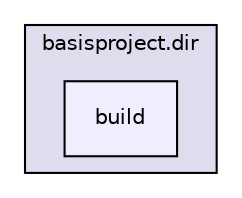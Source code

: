 digraph "build" {
  compound=true
  node [ fontsize="10", fontname="Helvetica"];
  edge [ labelfontsize="10", labelfontname="Helvetica"];
  subgraph clusterdir_0b172e90828dfcf5ed9fd435b7eb44e2 {
    graph [ bgcolor="#ddddee", pencolor="black", label="basisproject.dir" fontname="Helvetica", fontsize="10", URL="dir_0b172e90828dfcf5ed9fd435b7eb44e2.html"]
  dir_969cb085444292cf5e8e2455bef62418 [shape=box, label="build", style="filled", fillcolor="#eeeeff", pencolor="black", URL="dir_969cb085444292cf5e8e2455bef62418.html"];
  }
}
